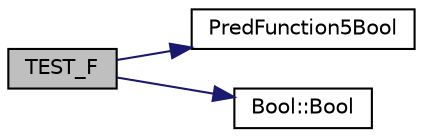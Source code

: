 digraph "TEST_F"
{
  edge [fontname="Helvetica",fontsize="10",labelfontname="Helvetica",labelfontsize="10"];
  node [fontname="Helvetica",fontsize="10",shape=record];
  rankdir="LR";
  Node245 [label="TEST_F",height=0.2,width=0.4,color="black", fillcolor="grey75", style="filled", fontcolor="black"];
  Node245 -> Node246 [color="midnightblue",fontsize="10",style="solid",fontname="Helvetica"];
  Node246 [label="PredFunction5Bool",height=0.2,width=0.4,color="black", fillcolor="white", style="filled",URL="$da/d85/gtest__pred__impl__unittest_8cc.html#a6e081dd19571256aef33154ce936563f"];
  Node245 -> Node247 [color="midnightblue",fontsize="10",style="solid",fontname="Helvetica"];
  Node247 [label="Bool::Bool",height=0.2,width=0.4,color="black", fillcolor="white", style="filled",URL="$d8/da3/struct_bool.html#a03dfd4851b13abb29414887fcada7fca"];
}
